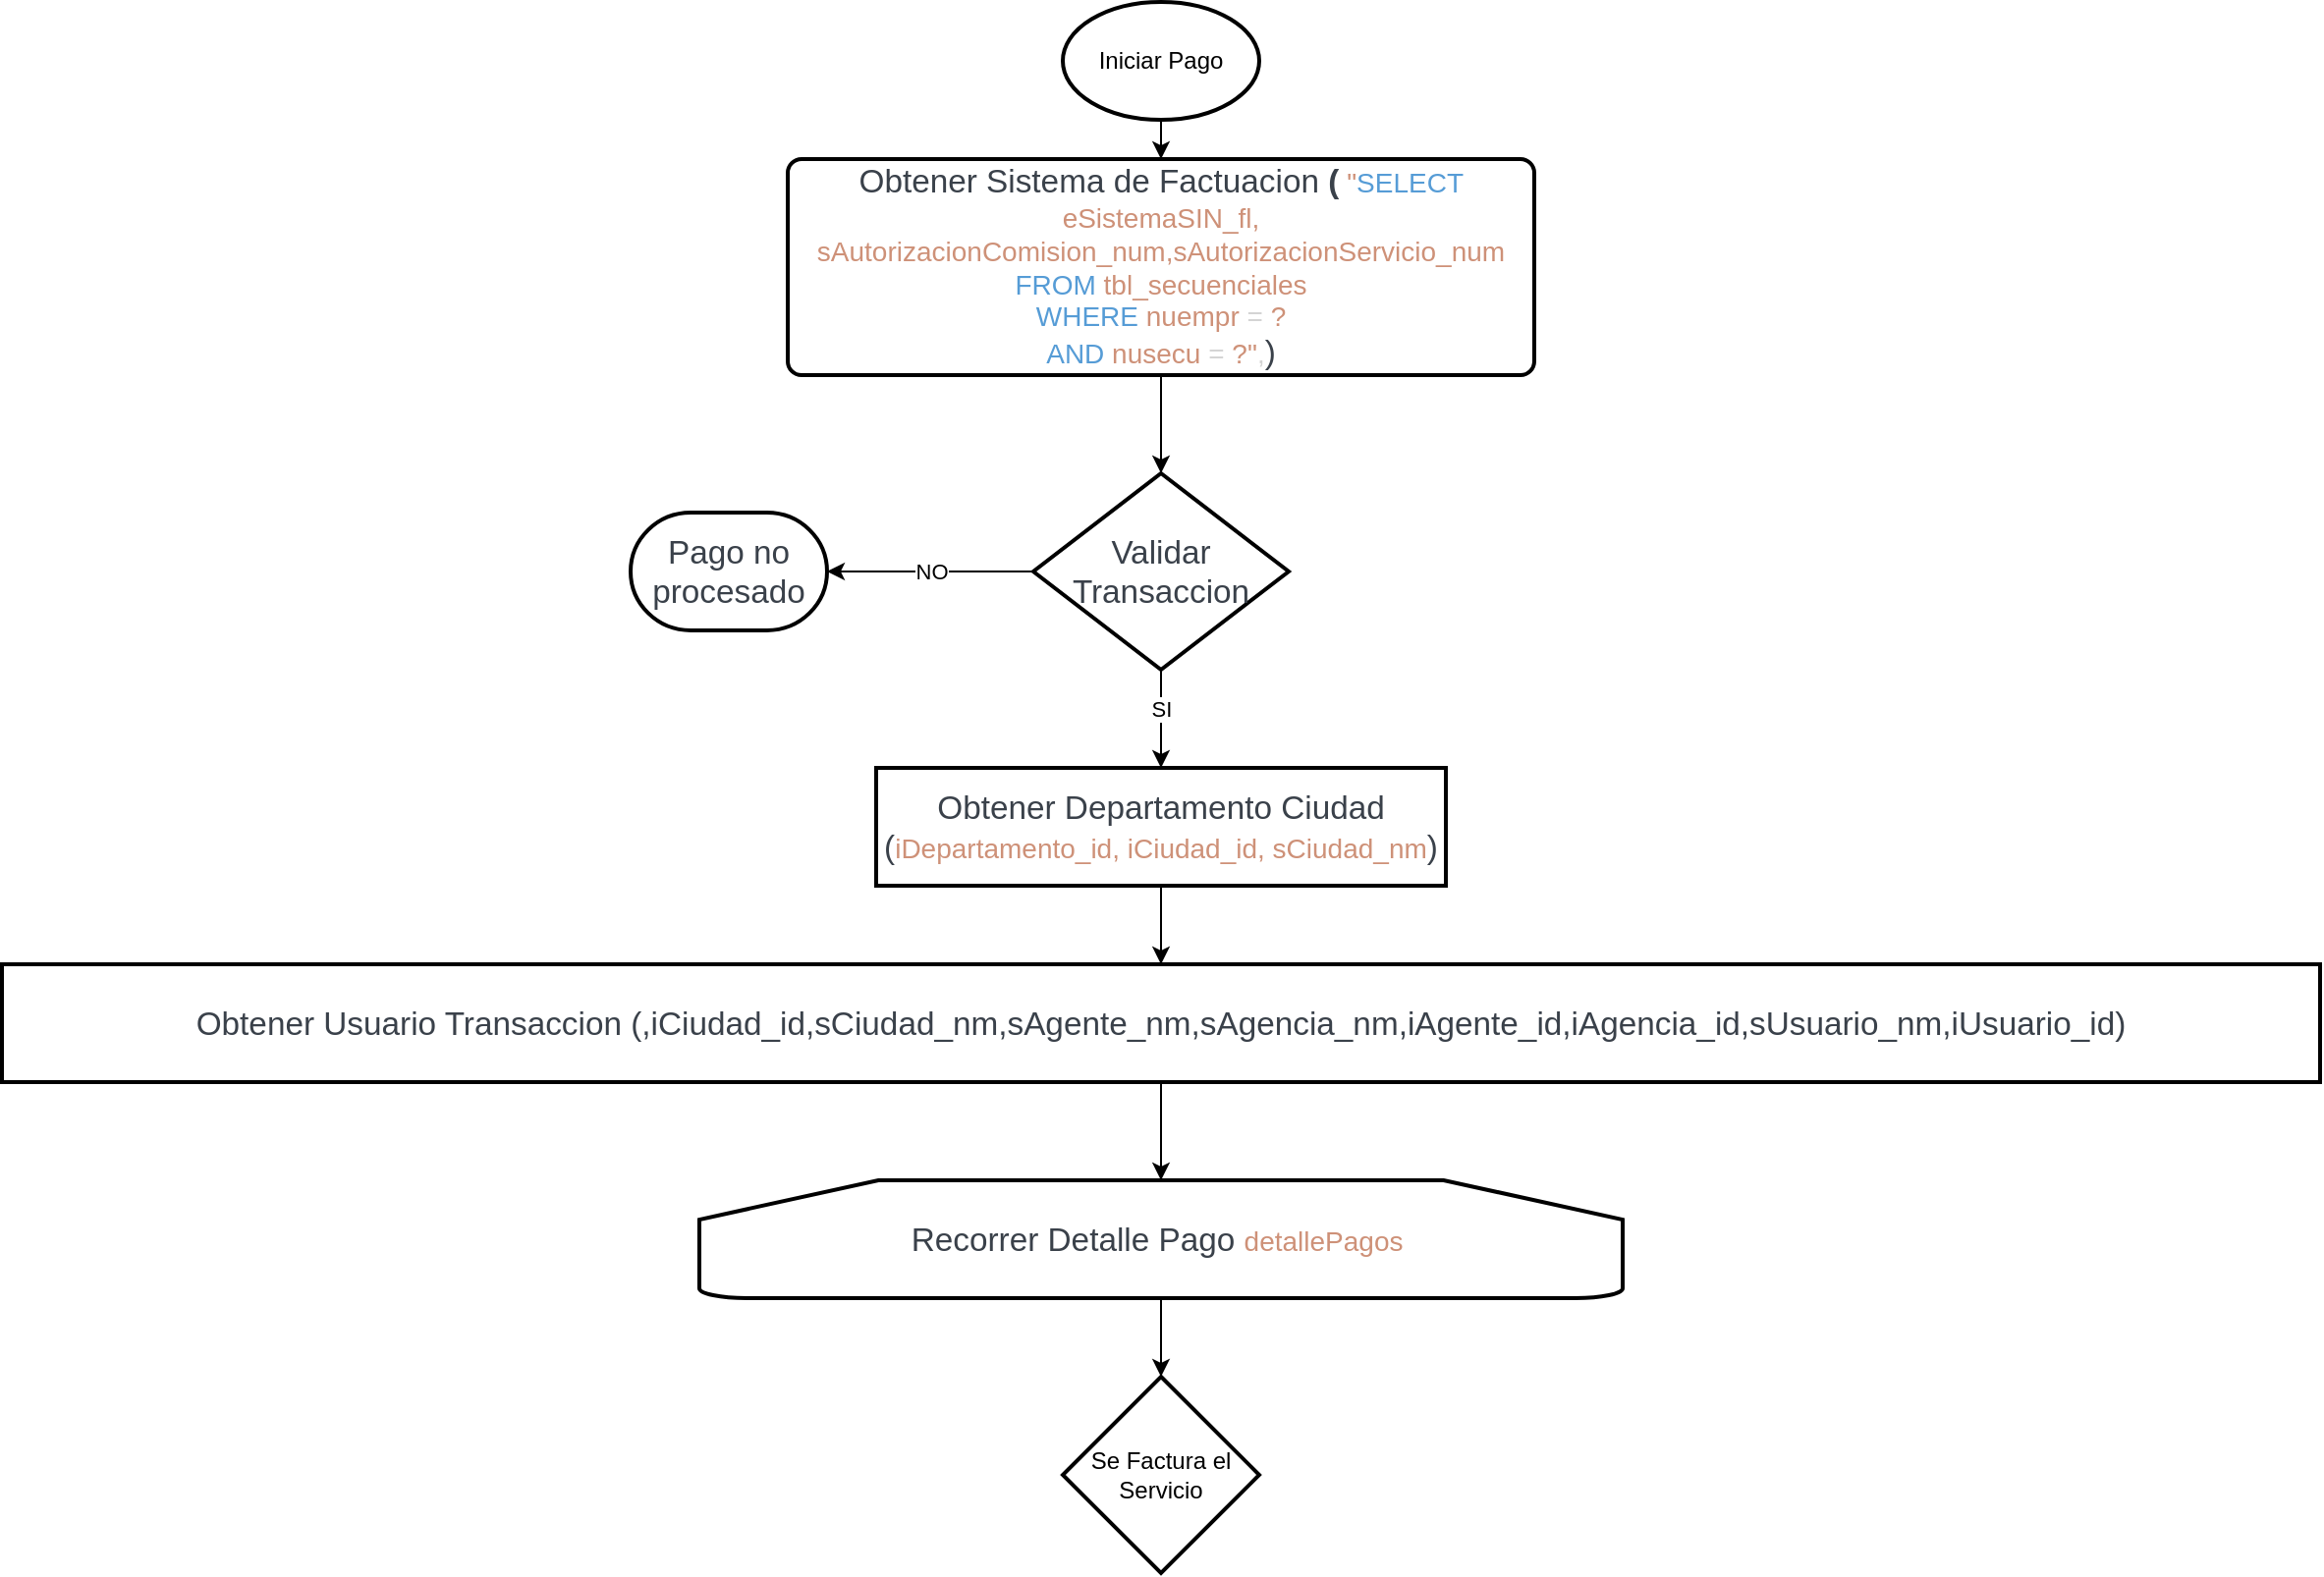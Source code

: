 <mxfile version="20.7.4" type="github">
  <diagram id="C5RBs43oDa-KdzZeNtuy" name="Page-1">
    <mxGraphModel dx="2261" dy="788" grid="1" gridSize="10" guides="1" tooltips="1" connect="1" arrows="1" fold="1" page="1" pageScale="1" pageWidth="827" pageHeight="1169" math="0" shadow="0">
      <root>
        <mxCell id="WIyWlLk6GJQsqaUBKTNV-0" />
        <mxCell id="WIyWlLk6GJQsqaUBKTNV-1" parent="WIyWlLk6GJQsqaUBKTNV-0" />
        <mxCell id="MG3YhlP0bR8ULW_-c63s-2" style="edgeStyle=orthogonalEdgeStyle;rounded=0;orthogonalLoop=1;jettySize=auto;html=1;" edge="1" parent="WIyWlLk6GJQsqaUBKTNV-1" source="MG3YhlP0bR8ULW_-c63s-0" target="MG3YhlP0bR8ULW_-c63s-1">
          <mxGeometry relative="1" as="geometry" />
        </mxCell>
        <mxCell id="MG3YhlP0bR8ULW_-c63s-0" value="Iniciar Pago&lt;br&gt;" style="strokeWidth=2;html=1;shape=mxgraph.flowchart.start_1;whiteSpace=wrap;" vertex="1" parent="WIyWlLk6GJQsqaUBKTNV-1">
          <mxGeometry x="330" y="10" width="100" height="60" as="geometry" />
        </mxCell>
        <mxCell id="MG3YhlP0bR8ULW_-c63s-4" style="edgeStyle=orthogonalEdgeStyle;rounded=0;orthogonalLoop=1;jettySize=auto;html=1;entryX=0.5;entryY=0;entryDx=0;entryDy=0;entryPerimeter=0;" edge="1" parent="WIyWlLk6GJQsqaUBKTNV-1" source="MG3YhlP0bR8ULW_-c63s-1" target="MG3YhlP0bR8ULW_-c63s-3">
          <mxGeometry relative="1" as="geometry" />
        </mxCell>
        <mxCell id="MG3YhlP0bR8ULW_-c63s-1" value="&lt;span data-lucid-content=&quot;{&amp;quot;t&amp;quot;:&amp;quot;Obtener Sistema de Factuacion ( \&amp;quot;SELECT eSistemaSIN_fl, sAutorizacionComision_num,sAutorizacionServicio_num\n      FROM  tbl_secuenciales\n      WHERE nuempr = ?\n        AND nusecu = ?\&amp;quot;,)&amp;quot;,&amp;quot;m&amp;quot;:[{&amp;quot;s&amp;quot;:0,&amp;quot;n&amp;quot;:&amp;quot;s&amp;quot;,&amp;quot;v&amp;quot;:22.222,&amp;quot;e&amp;quot;:31},{&amp;quot;s&amp;quot;:0,&amp;quot;n&amp;quot;:&amp;quot;c&amp;quot;,&amp;quot;v&amp;quot;:&amp;quot;3a414aff&amp;quot;,&amp;quot;e&amp;quot;:31},{&amp;quot;s&amp;quot;:29,&amp;quot;n&amp;quot;:&amp;quot;fc&amp;quot;,&amp;quot;v&amp;quot;:&amp;quot;Bold&amp;quot;,&amp;quot;e&amp;quot;:31},{&amp;quot;s&amp;quot;:29,&amp;quot;n&amp;quot;:&amp;quot;b&amp;quot;,&amp;quot;v&amp;quot;:true,&amp;quot;e&amp;quot;:31},{&amp;quot;s&amp;quot;:29,&amp;quot;n&amp;quot;:&amp;quot;fid&amp;quot;,&amp;quot;v&amp;quot;:5,&amp;quot;e&amp;quot;:31},{&amp;quot;s&amp;quot;:180,&amp;quot;n&amp;quot;:&amp;quot;fc&amp;quot;,&amp;quot;v&amp;quot;:&amp;quot;Regular&amp;quot;,&amp;quot;e&amp;quot;:185},{&amp;quot;s&amp;quot;:180,&amp;quot;n&amp;quot;:&amp;quot;fid&amp;quot;,&amp;quot;v&amp;quot;:2,&amp;quot;e&amp;quot;:185},{&amp;quot;s&amp;quot;:184,&amp;quot;n&amp;quot;:&amp;quot;s&amp;quot;,&amp;quot;v&amp;quot;:22.222,&amp;quot;e&amp;quot;:185},{&amp;quot;s&amp;quot;:184,&amp;quot;n&amp;quot;:&amp;quot;c&amp;quot;,&amp;quot;v&amp;quot;:&amp;quot;3a414aff&amp;quot;,&amp;quot;e&amp;quot;:185},{&amp;quot;s&amp;quot;:31,&amp;quot;n&amp;quot;:&amp;quot;c&amp;quot;,&amp;quot;v&amp;quot;:&amp;quot;#d4d4d4ff&amp;quot;,&amp;quot;e&amp;quot;:32},{&amp;quot;s&amp;quot;:32,&amp;quot;n&amp;quot;:&amp;quot;c&amp;quot;,&amp;quot;v&amp;quot;:&amp;quot;#ce9178ff&amp;quot;,&amp;quot;e&amp;quot;:33},{&amp;quot;s&amp;quot;:33,&amp;quot;n&amp;quot;:&amp;quot;c&amp;quot;,&amp;quot;v&amp;quot;:&amp;quot;#569cd6ff&amp;quot;,&amp;quot;e&amp;quot;:39},{&amp;quot;s&amp;quot;:39,&amp;quot;n&amp;quot;:&amp;quot;c&amp;quot;,&amp;quot;v&amp;quot;:&amp;quot;#ce9178ff&amp;quot;,&amp;quot;e&amp;quot;:107},{&amp;quot;s&amp;quot;:107,&amp;quot;n&amp;quot;:&amp;quot;c&amp;quot;,&amp;quot;v&amp;quot;:&amp;quot;#d4d4d4ff&amp;quot;,&amp;quot;e&amp;quot;:108},{&amp;quot;s&amp;quot;:108,&amp;quot;n&amp;quot;:&amp;quot;c&amp;quot;,&amp;quot;v&amp;quot;:&amp;quot;#ce9178ff&amp;quot;,&amp;quot;e&amp;quot;:114},{&amp;quot;s&amp;quot;:114,&amp;quot;n&amp;quot;:&amp;quot;c&amp;quot;,&amp;quot;v&amp;quot;:&amp;quot;#569cd6ff&amp;quot;,&amp;quot;e&amp;quot;:118},{&amp;quot;s&amp;quot;:118,&amp;quot;n&amp;quot;:&amp;quot;c&amp;quot;,&amp;quot;v&amp;quot;:&amp;quot;#ce9178ff&amp;quot;,&amp;quot;e&amp;quot;:136},{&amp;quot;s&amp;quot;:136,&amp;quot;n&amp;quot;:&amp;quot;c&amp;quot;,&amp;quot;v&amp;quot;:&amp;quot;#d4d4d4ff&amp;quot;,&amp;quot;e&amp;quot;:137},{&amp;quot;s&amp;quot;:137,&amp;quot;n&amp;quot;:&amp;quot;c&amp;quot;,&amp;quot;v&amp;quot;:&amp;quot;#ce9178ff&amp;quot;,&amp;quot;e&amp;quot;:143},{&amp;quot;s&amp;quot;:143,&amp;quot;n&amp;quot;:&amp;quot;c&amp;quot;,&amp;quot;v&amp;quot;:&amp;quot;#569cd6ff&amp;quot;,&amp;quot;e&amp;quot;:148},{&amp;quot;s&amp;quot;:148,&amp;quot;n&amp;quot;:&amp;quot;c&amp;quot;,&amp;quot;v&amp;quot;:&amp;quot;#ce9178ff&amp;quot;,&amp;quot;e&amp;quot;:156},{&amp;quot;s&amp;quot;:156,&amp;quot;n&amp;quot;:&amp;quot;c&amp;quot;,&amp;quot;v&amp;quot;:&amp;quot;#d4d4d4ff&amp;quot;,&amp;quot;e&amp;quot;:157},{&amp;quot;s&amp;quot;:157,&amp;quot;n&amp;quot;:&amp;quot;c&amp;quot;,&amp;quot;v&amp;quot;:&amp;quot;#ce9178ff&amp;quot;,&amp;quot;e&amp;quot;:159},{&amp;quot;s&amp;quot;:159,&amp;quot;n&amp;quot;:&amp;quot;c&amp;quot;,&amp;quot;v&amp;quot;:&amp;quot;#d4d4d4ff&amp;quot;,&amp;quot;e&amp;quot;:160},{&amp;quot;s&amp;quot;:160,&amp;quot;n&amp;quot;:&amp;quot;c&amp;quot;,&amp;quot;v&amp;quot;:&amp;quot;#ce9178ff&amp;quot;,&amp;quot;e&amp;quot;:168},{&amp;quot;s&amp;quot;:168,&amp;quot;n&amp;quot;:&amp;quot;c&amp;quot;,&amp;quot;v&amp;quot;:&amp;quot;#569cd6ff&amp;quot;,&amp;quot;e&amp;quot;:171},{&amp;quot;s&amp;quot;:171,&amp;quot;n&amp;quot;:&amp;quot;c&amp;quot;,&amp;quot;v&amp;quot;:&amp;quot;#ce9178ff&amp;quot;,&amp;quot;e&amp;quot;:179},{&amp;quot;s&amp;quot;:179,&amp;quot;n&amp;quot;:&amp;quot;c&amp;quot;,&amp;quot;v&amp;quot;:&amp;quot;#d4d4d4ff&amp;quot;,&amp;quot;e&amp;quot;:180},{&amp;quot;s&amp;quot;:180,&amp;quot;n&amp;quot;:&amp;quot;c&amp;quot;,&amp;quot;v&amp;quot;:&amp;quot;#ce9178ff&amp;quot;,&amp;quot;e&amp;quot;:183},{&amp;quot;s&amp;quot;:183,&amp;quot;n&amp;quot;:&amp;quot;c&amp;quot;,&amp;quot;v&amp;quot;:&amp;quot;#d4d4d4ff&amp;quot;,&amp;quot;e&amp;quot;:184},{&amp;quot;s&amp;quot;:31,&amp;quot;n&amp;quot;:&amp;quot;s&amp;quot;,&amp;quot;v&amp;quot;:18.667,&amp;quot;e&amp;quot;:184},{&amp;quot;s&amp;quot;:108,&amp;quot;n&amp;quot;:&amp;quot;p&amp;quot;,&amp;quot;v&amp;quot;:1.131},{&amp;quot;s&amp;quot;:137,&amp;quot;n&amp;quot;:&amp;quot;p&amp;quot;,&amp;quot;v&amp;quot;:1.131}]}&quot; data-lucid-type=&quot;application/vnd.lucid.text&quot;&gt;&lt;span style=&quot;color:#3a414a;font-size:16.667px;&quot;&gt;Obtener Sistema de Factuacion&lt;/span&gt;&lt;span style=&quot;font-weight:bold;color:#3a414a;font-size:16.667px;&quot;&gt; (&lt;/span&gt;&lt;span style=&quot;color:#d4d4d4;font-size:14px;&quot;&gt; &lt;/span&gt;&lt;span style=&quot;color:#ce9178;font-size:14px;&quot;&gt;&quot;&lt;/span&gt;&lt;span style=&quot;color:#569cd6;font-size:14px;&quot;&gt;SELECT&lt;/span&gt;&lt;span style=&quot;color:#ce9178;font-size:14px;&quot;&gt; eSistemaSIN_fl, sAutorizacionComision_num,sAutorizacionServicio_num&lt;/span&gt;&lt;span style=&quot;color:#d4d4d4;font-size:14px;&quot;&gt;&lt;br&gt;&lt;/span&gt;&lt;span style=&quot;color:#ce9178;font-size:14px;&quot;&gt;      &lt;/span&gt;&lt;span style=&quot;color:#569cd6;font-size:14px;&quot;&gt;FROM&lt;/span&gt;&lt;span style=&quot;color:#ce9178;font-size:14px;&quot;&gt;  tbl_secuenciales&lt;/span&gt;&lt;span style=&quot;color:#d4d4d4;font-size:14px;&quot;&gt;&lt;br&gt;&lt;/span&gt;&lt;span style=&quot;color:#ce9178;font-size:14px;&quot;&gt;      &lt;/span&gt;&lt;span style=&quot;color:#569cd6;font-size:14px;&quot;&gt;WHERE&lt;/span&gt;&lt;span style=&quot;color:#ce9178;font-size:14px;&quot;&gt; nuempr &lt;/span&gt;&lt;span style=&quot;color:#d4d4d4;font-size:14px;&quot;&gt;=&lt;/span&gt;&lt;span style=&quot;color:#ce9178;font-size:14px;&quot;&gt; ?&lt;/span&gt;&lt;span style=&quot;color:#d4d4d4;font-size:14px;&quot;&gt;&lt;br&gt;&lt;/span&gt;&lt;span style=&quot;color:#ce9178;font-size:14px;&quot;&gt;        &lt;/span&gt;&lt;span style=&quot;color:#569cd6;font-size:14px;&quot;&gt;AND&lt;/span&gt;&lt;span style=&quot;color:#ce9178;font-size:14px;&quot;&gt; nusecu &lt;/span&gt;&lt;span style=&quot;color:#d4d4d4;font-size:14px;&quot;&gt;=&lt;/span&gt;&lt;span style=&quot;color:#ce9178;font-size:14px;&quot;&gt; ?&quot;&lt;/span&gt;&lt;span style=&quot;color:#d4d4d4;font-size:14px;&quot;&gt;,&lt;/span&gt;&lt;span style=&quot;color:#3a414a;font-size:16.667px;&quot;&gt;)&lt;/span&gt;&lt;/span&gt;" style="rounded=1;whiteSpace=wrap;html=1;absoluteArcSize=1;arcSize=14;strokeWidth=2;" vertex="1" parent="WIyWlLk6GJQsqaUBKTNV-1">
          <mxGeometry x="190" y="90" width="380" height="110" as="geometry" />
        </mxCell>
        <mxCell id="MG3YhlP0bR8ULW_-c63s-7" value="" style="edgeStyle=orthogonalEdgeStyle;rounded=0;orthogonalLoop=1;jettySize=auto;html=1;" edge="1" parent="WIyWlLk6GJQsqaUBKTNV-1" source="MG3YhlP0bR8ULW_-c63s-3" target="MG3YhlP0bR8ULW_-c63s-6">
          <mxGeometry relative="1" as="geometry" />
        </mxCell>
        <mxCell id="MG3YhlP0bR8ULW_-c63s-8" value="SI" style="edgeLabel;html=1;align=center;verticalAlign=middle;resizable=0;points=[];" vertex="1" connectable="0" parent="MG3YhlP0bR8ULW_-c63s-7">
          <mxGeometry x="-0.2" relative="1" as="geometry">
            <mxPoint as="offset" />
          </mxGeometry>
        </mxCell>
        <mxCell id="MG3YhlP0bR8ULW_-c63s-12" value="NO" style="edgeStyle=orthogonalEdgeStyle;rounded=0;orthogonalLoop=1;jettySize=auto;html=1;entryX=1;entryY=0.5;entryDx=0;entryDy=0;entryPerimeter=0;" edge="1" parent="WIyWlLk6GJQsqaUBKTNV-1" source="MG3YhlP0bR8ULW_-c63s-3" target="MG3YhlP0bR8ULW_-c63s-14">
          <mxGeometry relative="1" as="geometry">
            <mxPoint x="210" y="300" as="targetPoint" />
          </mxGeometry>
        </mxCell>
        <mxCell id="MG3YhlP0bR8ULW_-c63s-3" value="&lt;span data-lucid-content=&quot;{&amp;quot;t&amp;quot;:&amp;quot;Validar Transaccion&amp;quot;,&amp;quot;m&amp;quot;:[{&amp;quot;s&amp;quot;:0,&amp;quot;n&amp;quot;:&amp;quot;s&amp;quot;,&amp;quot;v&amp;quot;:22.222,&amp;quot;e&amp;quot;:19},{&amp;quot;s&amp;quot;:0,&amp;quot;n&amp;quot;:&amp;quot;c&amp;quot;,&amp;quot;v&amp;quot;:&amp;quot;3a414aff&amp;quot;,&amp;quot;e&amp;quot;:19}]}&quot; data-lucid-type=&quot;application/vnd.lucid.text&quot;&gt;&lt;span style=&quot;color:#3a414a;font-size:16.667px;&quot;&gt;Validar Transaccion&lt;/span&gt;&lt;/span&gt;" style="strokeWidth=2;html=1;shape=mxgraph.flowchart.decision;whiteSpace=wrap;" vertex="1" parent="WIyWlLk6GJQsqaUBKTNV-1">
          <mxGeometry x="315" y="250" width="130" height="100" as="geometry" />
        </mxCell>
        <mxCell id="MG3YhlP0bR8ULW_-c63s-18" value="" style="edgeStyle=orthogonalEdgeStyle;rounded=0;orthogonalLoop=1;jettySize=auto;html=1;" edge="1" parent="WIyWlLk6GJQsqaUBKTNV-1" source="MG3YhlP0bR8ULW_-c63s-6" target="MG3YhlP0bR8ULW_-c63s-16">
          <mxGeometry relative="1" as="geometry" />
        </mxCell>
        <mxCell id="MG3YhlP0bR8ULW_-c63s-6" value="&lt;span data-lucid-content=&quot;{&amp;quot;t&amp;quot;:&amp;quot;Obtener Departamento Ciudad (iDepartamento_id, iCiudad_id, sCiudad_nm)&amp;quot;,&amp;quot;m&amp;quot;:[{&amp;quot;s&amp;quot;:0,&amp;quot;n&amp;quot;:&amp;quot;s&amp;quot;,&amp;quot;v&amp;quot;:22.222,&amp;quot;e&amp;quot;:29},{&amp;quot;s&amp;quot;:0,&amp;quot;n&amp;quot;:&amp;quot;c&amp;quot;,&amp;quot;v&amp;quot;:&amp;quot;3a414aff&amp;quot;,&amp;quot;e&amp;quot;:29},{&amp;quot;s&amp;quot;:29,&amp;quot;n&amp;quot;:&amp;quot;c&amp;quot;,&amp;quot;v&amp;quot;:&amp;quot;#ce9178ff&amp;quot;,&amp;quot;e&amp;quot;:45},{&amp;quot;s&amp;quot;:47,&amp;quot;n&amp;quot;:&amp;quot;c&amp;quot;,&amp;quot;v&amp;quot;:&amp;quot;#ce9178ff&amp;quot;,&amp;quot;e&amp;quot;:57},{&amp;quot;s&amp;quot;:45,&amp;quot;n&amp;quot;:&amp;quot;c&amp;quot;,&amp;quot;v&amp;quot;:&amp;quot;#ce9178ff&amp;quot;,&amp;quot;e&amp;quot;:47},{&amp;quot;s&amp;quot;:69,&amp;quot;n&amp;quot;:&amp;quot;s&amp;quot;,&amp;quot;v&amp;quot;:22.222,&amp;quot;e&amp;quot;:70},{&amp;quot;s&amp;quot;:69,&amp;quot;n&amp;quot;:&amp;quot;c&amp;quot;,&amp;quot;v&amp;quot;:&amp;quot;3a414aff&amp;quot;,&amp;quot;e&amp;quot;:70},{&amp;quot;s&amp;quot;:57,&amp;quot;n&amp;quot;:&amp;quot;c&amp;quot;,&amp;quot;v&amp;quot;:&amp;quot;#ce9178ff&amp;quot;,&amp;quot;e&amp;quot;:69},{&amp;quot;s&amp;quot;:29,&amp;quot;n&amp;quot;:&amp;quot;s&amp;quot;,&amp;quot;v&amp;quot;:18.667,&amp;quot;e&amp;quot;:69}]}&quot; data-lucid-type=&quot;application/vnd.lucid.text&quot;&gt;&lt;span style=&quot;color:#3a414a;font-size:16.667px;&quot;&gt;Obtener Departamento Ciudad (&lt;/span&gt;&lt;span style=&quot;color:#ce9178;font-size:14px;&quot;&gt;iDepartamento_id, iCiudad_id, sCiudad_nm&lt;/span&gt;&lt;span style=&quot;color:#3a414a;font-size:16.667px;&quot;&gt;)&lt;/span&gt;&lt;/span&gt;" style="whiteSpace=wrap;html=1;strokeWidth=2;" vertex="1" parent="WIyWlLk6GJQsqaUBKTNV-1">
          <mxGeometry x="235" y="400" width="290" height="60" as="geometry" />
        </mxCell>
        <mxCell id="MG3YhlP0bR8ULW_-c63s-14" value="&lt;span data-lucid-content=&quot;{&amp;quot;t&amp;quot;:&amp;quot;Pago no procesado&amp;quot;,&amp;quot;m&amp;quot;:[{&amp;quot;s&amp;quot;:0,&amp;quot;n&amp;quot;:&amp;quot;s&amp;quot;,&amp;quot;v&amp;quot;:22.222,&amp;quot;e&amp;quot;:17},{&amp;quot;s&amp;quot;:0,&amp;quot;n&amp;quot;:&amp;quot;c&amp;quot;,&amp;quot;v&amp;quot;:&amp;quot;3a414aff&amp;quot;,&amp;quot;e&amp;quot;:17}]}&quot; data-lucid-type=&quot;application/vnd.lucid.text&quot;&gt;&lt;span style=&quot;color:#3a414a;font-size:16.667px;&quot;&gt;Pago no procesado&lt;/span&gt;&lt;/span&gt;" style="strokeWidth=2;html=1;shape=mxgraph.flowchart.terminator;whiteSpace=wrap;" vertex="1" parent="WIyWlLk6GJQsqaUBKTNV-1">
          <mxGeometry x="110" y="270" width="100" height="60" as="geometry" />
        </mxCell>
        <mxCell id="MG3YhlP0bR8ULW_-c63s-20" style="edgeStyle=orthogonalEdgeStyle;rounded=0;orthogonalLoop=1;jettySize=auto;html=1;entryX=0.5;entryY=0;entryDx=0;entryDy=0;entryPerimeter=0;" edge="1" parent="WIyWlLk6GJQsqaUBKTNV-1" source="MG3YhlP0bR8ULW_-c63s-16" target="MG3YhlP0bR8ULW_-c63s-19">
          <mxGeometry relative="1" as="geometry" />
        </mxCell>
        <mxCell id="MG3YhlP0bR8ULW_-c63s-16" value="&lt;span data-lucid-content=&quot;{&amp;quot;t&amp;quot;:&amp;quot;Obtener Usuario Transaccion (,iCiudad_id,sCiudad_nm,sAgente_nm,sAgencia_nm,iAgente_id,iAgencia_id,sUsuario_nm,iUsuario_id)&amp;quot;,&amp;quot;m&amp;quot;:[{&amp;quot;s&amp;quot;:0,&amp;quot;n&amp;quot;:&amp;quot;s&amp;quot;,&amp;quot;v&amp;quot;:22.222,&amp;quot;e&amp;quot;:122},{&amp;quot;s&amp;quot;:0,&amp;quot;n&amp;quot;:&amp;quot;c&amp;quot;,&amp;quot;v&amp;quot;:&amp;quot;3a414aff&amp;quot;,&amp;quot;e&amp;quot;:122}]}&quot; data-lucid-type=&quot;application/vnd.lucid.text&quot;&gt;&lt;span style=&quot;color:#3a414a;font-size:16.667px;&quot;&gt;Obtener Usuario Transaccion (,iCiudad_id,sCiudad_nm,sAgente_nm,sAgencia_nm,iAgente_id,iAgencia_id,sUsuario_nm,iUsuario_id)&lt;/span&gt;&lt;/span&gt;" style="whiteSpace=wrap;html=1;strokeWidth=2;" vertex="1" parent="WIyWlLk6GJQsqaUBKTNV-1">
          <mxGeometry x="-210" y="500" width="1180" height="60" as="geometry" />
        </mxCell>
        <mxCell id="MG3YhlP0bR8ULW_-c63s-21" style="edgeStyle=orthogonalEdgeStyle;rounded=0;orthogonalLoop=1;jettySize=auto;html=1;" edge="1" parent="WIyWlLk6GJQsqaUBKTNV-1" source="MG3YhlP0bR8ULW_-c63s-19">
          <mxGeometry relative="1" as="geometry">
            <mxPoint x="380" y="710" as="targetPoint" />
          </mxGeometry>
        </mxCell>
        <mxCell id="MG3YhlP0bR8ULW_-c63s-19" value="&lt;span data-lucid-content=&quot;{&amp;quot;t&amp;quot;:&amp;quot;Recorrer Detalle Pago  detallePagos  &amp;quot;,&amp;quot;m&amp;quot;:[{&amp;quot;s&amp;quot;:0,&amp;quot;n&amp;quot;:&amp;quot;s&amp;quot;,&amp;quot;v&amp;quot;:22.222,&amp;quot;e&amp;quot;:23},{&amp;quot;s&amp;quot;:0,&amp;quot;n&amp;quot;:&amp;quot;c&amp;quot;,&amp;quot;v&amp;quot;:&amp;quot;3a414aff&amp;quot;,&amp;quot;e&amp;quot;:23},{&amp;quot;s&amp;quot;:23,&amp;quot;n&amp;quot;:&amp;quot;c&amp;quot;,&amp;quot;v&amp;quot;:&amp;quot;#ce9178ff&amp;quot;,&amp;quot;e&amp;quot;:36},{&amp;quot;s&amp;quot;:23,&amp;quot;n&amp;quot;:&amp;quot;s&amp;quot;,&amp;quot;v&amp;quot;:18.667,&amp;quot;e&amp;quot;:36},{&amp;quot;s&amp;quot;:36,&amp;quot;n&amp;quot;:&amp;quot;s&amp;quot;,&amp;quot;v&amp;quot;:22.222,&amp;quot;e&amp;quot;:37},{&amp;quot;s&amp;quot;:36,&amp;quot;n&amp;quot;:&amp;quot;c&amp;quot;,&amp;quot;v&amp;quot;:&amp;quot;3a414aff&amp;quot;,&amp;quot;e&amp;quot;:37}]}&quot; data-lucid-type=&quot;application/vnd.lucid.text&quot;&gt;&lt;span style=&quot;color:#3a414a;font-size:16.667px;&quot;&gt;Recorrer Detalle Pago &lt;/span&gt;&lt;span style=&quot;color:#ce9178;font-size:14px;&quot;&gt;detallePagos&amp;nbsp;&lt;/span&gt;&lt;/span&gt;" style="strokeWidth=2;html=1;shape=mxgraph.flowchart.loop_limit;whiteSpace=wrap;" vertex="1" parent="WIyWlLk6GJQsqaUBKTNV-1">
          <mxGeometry x="145" y="610" width="470" height="60" as="geometry" />
        </mxCell>
        <mxCell id="MG3YhlP0bR8ULW_-c63s-23" value="Se Factura el Servicio&lt;br&gt;" style="strokeWidth=2;html=1;shape=mxgraph.flowchart.decision;whiteSpace=wrap;" vertex="1" parent="WIyWlLk6GJQsqaUBKTNV-1">
          <mxGeometry x="330" y="710" width="100" height="100" as="geometry" />
        </mxCell>
      </root>
    </mxGraphModel>
  </diagram>
</mxfile>
